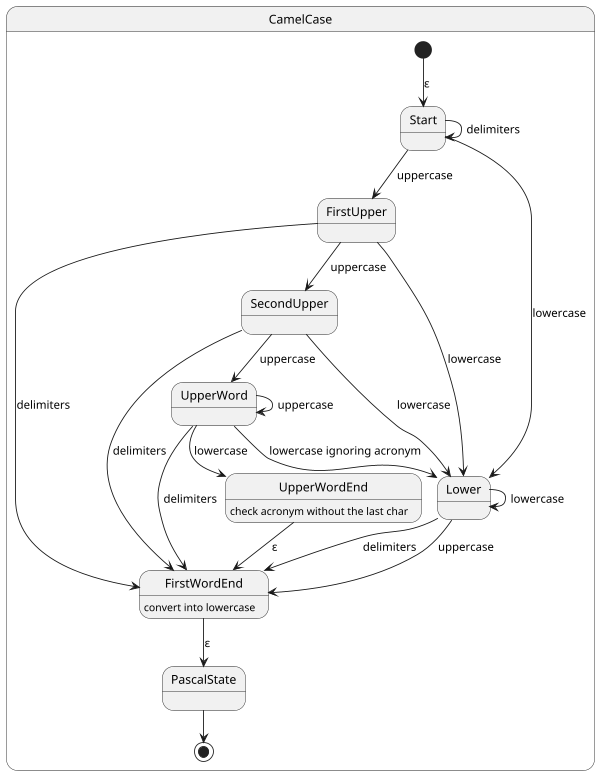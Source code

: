 @startuml
'https://plantuml.com/state-diagram

scale 600 width

state CamelCase {
  [*] --> Start :  ε

  Start --> Start : delimiters
  Start --> FirstUpper : uppercase
  Start --> Lower : lowercase


  FirstUpper --> FirstWordEnd : delimiters
  FirstUpper --> Lower : lowercase
  FirstUpper --> SecondUpper : uppercase

  Lower --> FirstWordEnd : delimiters
  Lower --> Lower : lowercase
  Lower --> FirstWordEnd : uppercase


  SecondUpper --> FirstWordEnd : delimiters
  SecondUpper --> Lower : lowercase
  SecondUpper --> UpperWord : uppercase

  UpperWord --> FirstWordEnd : delimiters
  UpperWord --> UpperWordEnd : lowercase
  UpperWord --> Lower : lowercase ignoring acronym
  UpperWord --> UpperWord : uppercase

  UpperWordEnd --> FirstWordEnd : ε
  FirstWordEnd --> PascalState : ε

  PascalState --> [*]

  UpperWordEnd : check acronym without the last char
  FirstWordEnd : convert into lowercase
}

@enduml